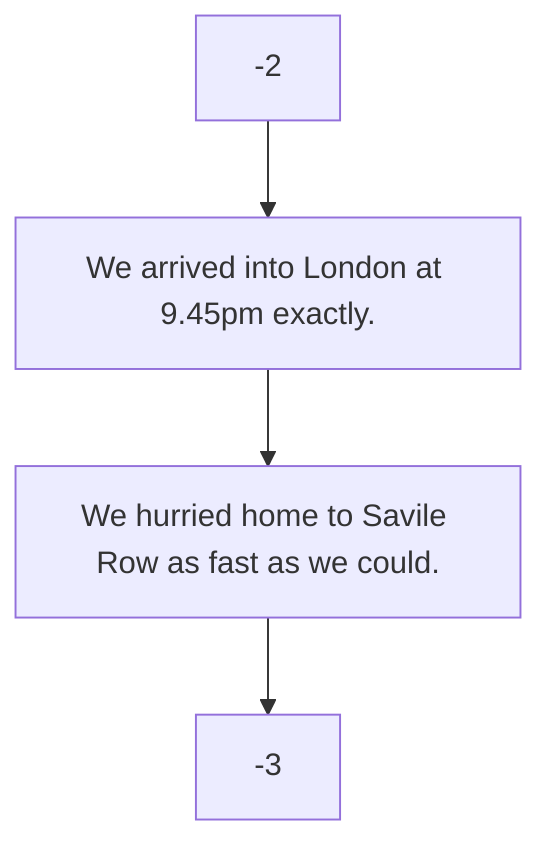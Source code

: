 flowchart TD
    2["We arrived into London at 9.45pm exactly."]
    5["We hurried home to Savile Row as fast as we could."]
    2 --> 5
    -2 --> 2
    5 --> -3